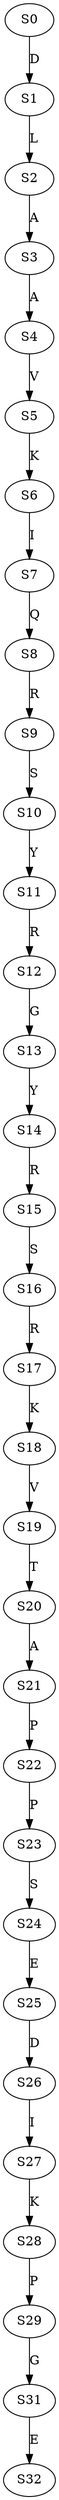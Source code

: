 strict digraph  {
	S0 -> S1 [ label = D ];
	S1 -> S2 [ label = L ];
	S2 -> S3 [ label = A ];
	S3 -> S4 [ label = A ];
	S4 -> S5 [ label = V ];
	S5 -> S6 [ label = K ];
	S6 -> S7 [ label = I ];
	S7 -> S8 [ label = Q ];
	S8 -> S9 [ label = R ];
	S9 -> S10 [ label = S ];
	S10 -> S11 [ label = Y ];
	S11 -> S12 [ label = R ];
	S12 -> S13 [ label = G ];
	S13 -> S14 [ label = Y ];
	S14 -> S15 [ label = R ];
	S15 -> S16 [ label = S ];
	S16 -> S17 [ label = R ];
	S17 -> S18 [ label = K ];
	S18 -> S19 [ label = V ];
	S19 -> S20 [ label = T ];
	S20 -> S21 [ label = A ];
	S21 -> S22 [ label = P ];
	S22 -> S23 [ label = P ];
	S23 -> S24 [ label = S ];
	S24 -> S25 [ label = E ];
	S25 -> S26 [ label = D ];
	S26 -> S27 [ label = I ];
	S27 -> S28 [ label = K ];
	S28 -> S29 [ label = P ];
	S29 -> S31 [ label = G ];
	S31 -> S32 [ label = E ];
}
